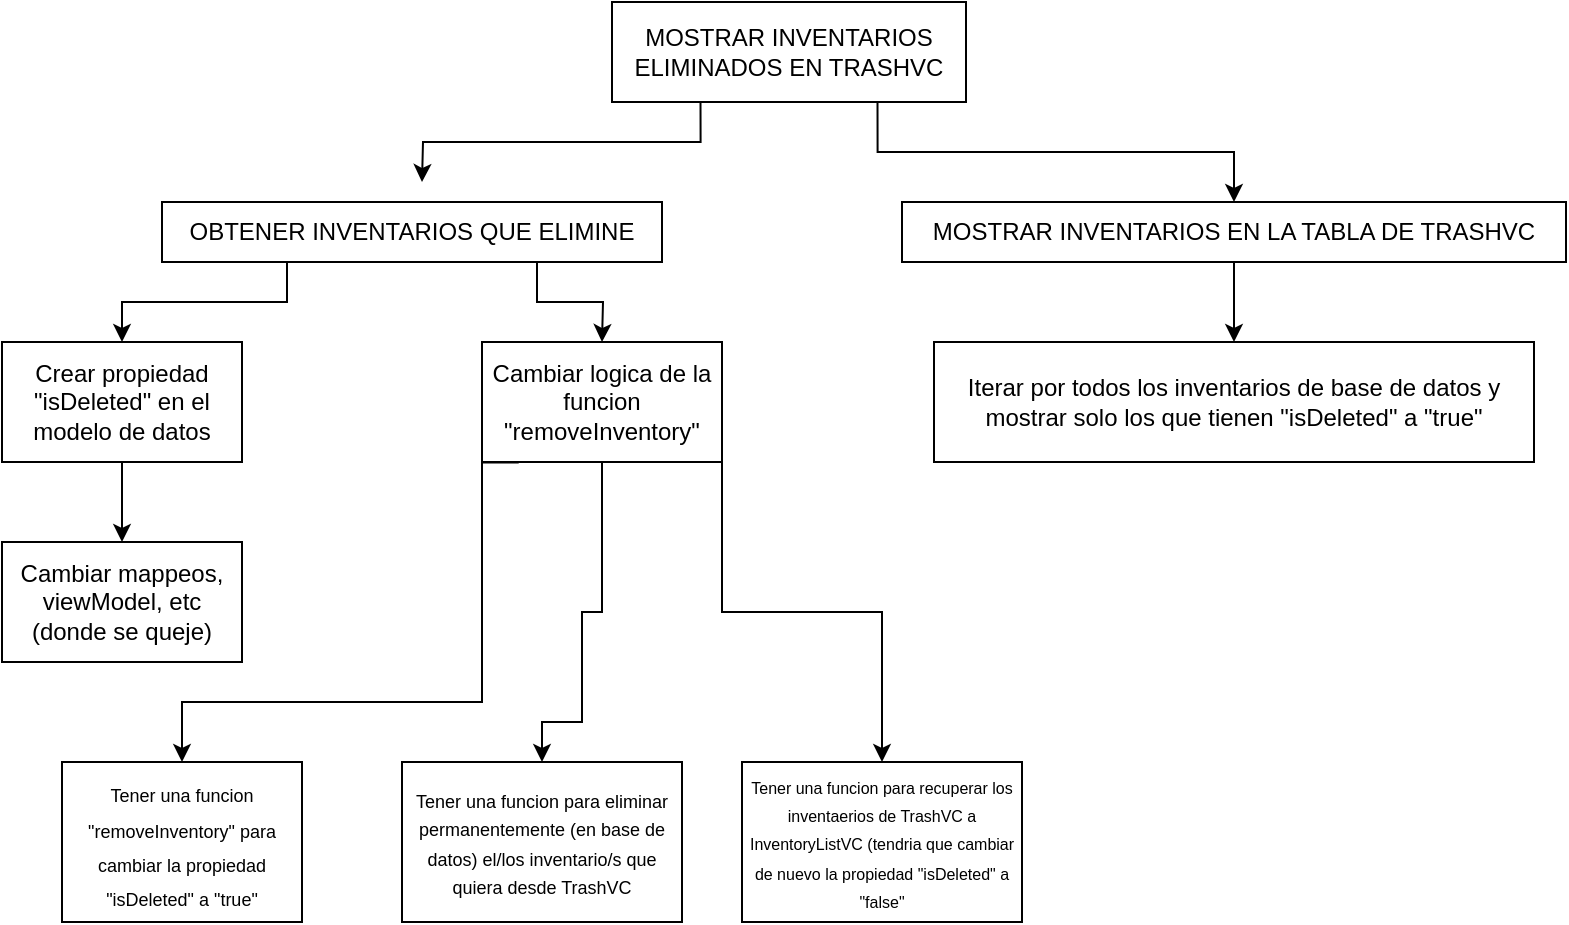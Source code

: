 <mxfile version="24.0.6" type="github">
  <diagram name="Página-1" id="03XNwjDoIQuXHMxK98vS">
    <mxGraphModel dx="1247" dy="617" grid="1" gridSize="10" guides="1" tooltips="1" connect="1" arrows="1" fold="1" page="1" pageScale="1" pageWidth="827" pageHeight="1169" math="0" shadow="0">
      <root>
        <mxCell id="0" />
        <mxCell id="1" parent="0" />
        <mxCell id="ty9Nn-N-UKw-iAQZHd7g-3" style="edgeStyle=orthogonalEdgeStyle;rounded=0;orthogonalLoop=1;jettySize=auto;html=1;exitX=0.25;exitY=1;exitDx=0;exitDy=0;" edge="1" parent="1" source="ty9Nn-N-UKw-iAQZHd7g-1">
          <mxGeometry relative="1" as="geometry">
            <mxPoint x="230" y="100" as="targetPoint" />
          </mxGeometry>
        </mxCell>
        <mxCell id="ty9Nn-N-UKw-iAQZHd7g-4" style="edgeStyle=orthogonalEdgeStyle;rounded=0;orthogonalLoop=1;jettySize=auto;html=1;exitX=0.75;exitY=1;exitDx=0;exitDy=0;entryX=0.5;entryY=0;entryDx=0;entryDy=0;" edge="1" parent="1" source="ty9Nn-N-UKw-iAQZHd7g-1" target="ty9Nn-N-UKw-iAQZHd7g-22">
          <mxGeometry relative="1" as="geometry">
            <mxPoint x="580" y="100" as="targetPoint" />
          </mxGeometry>
        </mxCell>
        <mxCell id="ty9Nn-N-UKw-iAQZHd7g-1" value="MOSTRAR INVENTARIOS ELIMINADOS EN TRASHVC" style="rounded=0;whiteSpace=wrap;html=1;" vertex="1" parent="1">
          <mxGeometry x="325" y="10" width="177" height="50" as="geometry" />
        </mxCell>
        <mxCell id="ty9Nn-N-UKw-iAQZHd7g-7" style="edgeStyle=orthogonalEdgeStyle;rounded=0;orthogonalLoop=1;jettySize=auto;html=1;exitX=0.25;exitY=1;exitDx=0;exitDy=0;" edge="1" parent="1" source="ty9Nn-N-UKw-iAQZHd7g-5" target="ty9Nn-N-UKw-iAQZHd7g-8">
          <mxGeometry relative="1" as="geometry">
            <mxPoint x="80" y="180.0" as="targetPoint" />
          </mxGeometry>
        </mxCell>
        <mxCell id="ty9Nn-N-UKw-iAQZHd7g-11" style="edgeStyle=orthogonalEdgeStyle;rounded=0;orthogonalLoop=1;jettySize=auto;html=1;exitX=0.75;exitY=1;exitDx=0;exitDy=0;" edge="1" parent="1" source="ty9Nn-N-UKw-iAQZHd7g-5">
          <mxGeometry relative="1" as="geometry">
            <mxPoint x="320" y="180" as="targetPoint" />
          </mxGeometry>
        </mxCell>
        <mxCell id="ty9Nn-N-UKw-iAQZHd7g-5" value="OBTENER INVENTARIOS QUE ELIMINE" style="rounded=0;whiteSpace=wrap;html=1;" vertex="1" parent="1">
          <mxGeometry x="100" y="110" width="250" height="30" as="geometry" />
        </mxCell>
        <mxCell id="ty9Nn-N-UKw-iAQZHd7g-10" value="" style="edgeStyle=orthogonalEdgeStyle;rounded=0;orthogonalLoop=1;jettySize=auto;html=1;" edge="1" parent="1" source="ty9Nn-N-UKw-iAQZHd7g-8" target="ty9Nn-N-UKw-iAQZHd7g-9">
          <mxGeometry relative="1" as="geometry" />
        </mxCell>
        <mxCell id="ty9Nn-N-UKw-iAQZHd7g-8" value="Crear propiedad &quot;isDeleted&quot; en el modelo de datos" style="rounded=0;whiteSpace=wrap;html=1;" vertex="1" parent="1">
          <mxGeometry x="20" y="180.0" width="120" height="60" as="geometry" />
        </mxCell>
        <mxCell id="ty9Nn-N-UKw-iAQZHd7g-9" value="Cambiar mappeos, viewModel, etc (donde se queje)" style="rounded=0;whiteSpace=wrap;html=1;" vertex="1" parent="1">
          <mxGeometry x="20" y="280.0" width="120" height="60" as="geometry" />
        </mxCell>
        <mxCell id="ty9Nn-N-UKw-iAQZHd7g-15" style="edgeStyle=orthogonalEdgeStyle;rounded=0;orthogonalLoop=1;jettySize=auto;html=1;exitX=0.153;exitY=1.004;exitDx=0;exitDy=0;exitPerimeter=0;" edge="1" parent="1" source="ty9Nn-N-UKw-iAQZHd7g-14" target="ty9Nn-N-UKw-iAQZHd7g-16">
          <mxGeometry relative="1" as="geometry">
            <mxPoint x="240" y="330" as="targetPoint" />
            <mxPoint x="280" y="280" as="sourcePoint" />
            <Array as="points">
              <mxPoint x="260" y="240" />
              <mxPoint x="260" y="360" />
              <mxPoint x="110" y="360" />
            </Array>
          </mxGeometry>
        </mxCell>
        <mxCell id="ty9Nn-N-UKw-iAQZHd7g-18" style="edgeStyle=orthogonalEdgeStyle;rounded=0;orthogonalLoop=1;jettySize=auto;html=1;exitX=0.5;exitY=1;exitDx=0;exitDy=0;entryX=0.5;entryY=0;entryDx=0;entryDy=0;" edge="1" parent="1" source="ty9Nn-N-UKw-iAQZHd7g-14" target="ty9Nn-N-UKw-iAQZHd7g-19">
          <mxGeometry relative="1" as="geometry">
            <mxPoint x="370.0" y="330" as="targetPoint" />
            <Array as="points">
              <mxPoint x="320" y="315" />
              <mxPoint x="310" y="315" />
              <mxPoint x="310" y="370" />
              <mxPoint x="290" y="370" />
            </Array>
          </mxGeometry>
        </mxCell>
        <mxCell id="ty9Nn-N-UKw-iAQZHd7g-20" style="edgeStyle=orthogonalEdgeStyle;rounded=0;orthogonalLoop=1;jettySize=auto;html=1;exitX=1;exitY=1;exitDx=0;exitDy=0;" edge="1" parent="1" source="ty9Nn-N-UKw-iAQZHd7g-14" target="ty9Nn-N-UKw-iAQZHd7g-21">
          <mxGeometry relative="1" as="geometry">
            <mxPoint x="520.0" y="320" as="targetPoint" />
          </mxGeometry>
        </mxCell>
        <mxCell id="ty9Nn-N-UKw-iAQZHd7g-14" value="Cambiar logica de la funcion &quot;removeInventory&quot;" style="rounded=0;whiteSpace=wrap;html=1;" vertex="1" parent="1">
          <mxGeometry x="260" y="180.0" width="120" height="60" as="geometry" />
        </mxCell>
        <mxCell id="ty9Nn-N-UKw-iAQZHd7g-16" value="&lt;sub&gt;&lt;font style=&quot;font-size: 9px;&quot;&gt;Tener una funcion &quot;removeInventory&quot; para cambiar la propiedad &quot;isDeleted&quot; a &quot;true&quot;&lt;/font&gt;&lt;/sub&gt;" style="whiteSpace=wrap;html=1;strokeColor=default;" vertex="1" parent="1">
          <mxGeometry x="50" y="390" width="120" height="80" as="geometry" />
        </mxCell>
        <mxCell id="ty9Nn-N-UKw-iAQZHd7g-19" value="&lt;font style=&quot;font-size: 9px;&quot;&gt;Tener una funcion para eliminar permanentemente (en base de datos) el/los inventario/s que quiera desde TrashVC&lt;/font&gt;" style="whiteSpace=wrap;html=1;" vertex="1" parent="1">
          <mxGeometry x="220" y="390" width="140" height="80" as="geometry" />
        </mxCell>
        <mxCell id="ty9Nn-N-UKw-iAQZHd7g-21" value="&lt;font style=&quot;font-size: 8px;&quot;&gt;Tener una funcion para recuperar los inventaerios de TrashVC a InventoryListVC (tendria que cambiar de nuevo la propiedad &quot;isDeleted&quot; a &quot;false&quot;&lt;/font&gt;" style="whiteSpace=wrap;html=1;" vertex="1" parent="1">
          <mxGeometry x="390" y="390" width="140" height="80" as="geometry" />
        </mxCell>
        <mxCell id="ty9Nn-N-UKw-iAQZHd7g-23" style="edgeStyle=orthogonalEdgeStyle;rounded=0;orthogonalLoop=1;jettySize=auto;html=1;exitX=0.5;exitY=1;exitDx=0;exitDy=0;" edge="1" parent="1" source="ty9Nn-N-UKw-iAQZHd7g-22">
          <mxGeometry relative="1" as="geometry">
            <mxPoint x="636" y="180" as="targetPoint" />
          </mxGeometry>
        </mxCell>
        <mxCell id="ty9Nn-N-UKw-iAQZHd7g-22" value="MOSTRAR INVENTARIOS EN LA TABLA DE TRASHVC" style="whiteSpace=wrap;html=1;" vertex="1" parent="1">
          <mxGeometry x="470" y="110" width="332" height="30" as="geometry" />
        </mxCell>
        <mxCell id="ty9Nn-N-UKw-iAQZHd7g-24" value="Iterar por todos los inventarios de base de datos y mostrar solo los que tienen &quot;isDeleted&quot; a &quot;true&quot;" style="whiteSpace=wrap;html=1;" vertex="1" parent="1">
          <mxGeometry x="486" y="180" width="300" height="60" as="geometry" />
        </mxCell>
      </root>
    </mxGraphModel>
  </diagram>
</mxfile>
